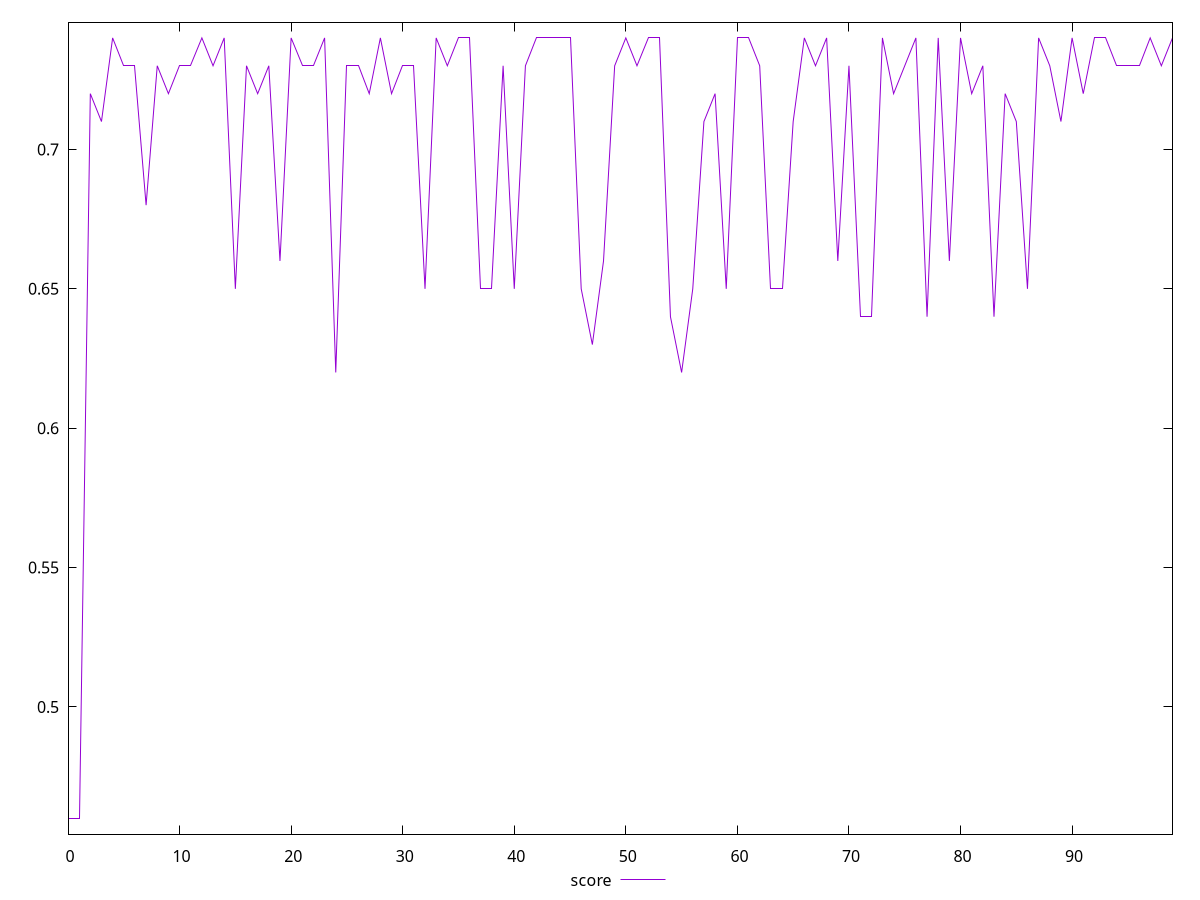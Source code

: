 reset

$score <<EOF
0 0.46
1 0.46
2 0.72
3 0.71
4 0.74
5 0.73
6 0.73
7 0.68
8 0.73
9 0.72
10 0.73
11 0.73
12 0.74
13 0.73
14 0.74
15 0.65
16 0.73
17 0.72
18 0.73
19 0.66
20 0.74
21 0.73
22 0.73
23 0.74
24 0.62
25 0.73
26 0.73
27 0.72
28 0.74
29 0.72
30 0.73
31 0.73
32 0.65
33 0.74
34 0.73
35 0.74
36 0.74
37 0.65
38 0.65
39 0.73
40 0.65
41 0.73
42 0.74
43 0.74
44 0.74
45 0.74
46 0.65
47 0.63
48 0.66
49 0.73
50 0.74
51 0.73
52 0.74
53 0.74
54 0.64
55 0.62
56 0.65
57 0.71
58 0.72
59 0.65
60 0.74
61 0.74
62 0.73
63 0.65
64 0.65
65 0.71
66 0.74
67 0.73
68 0.74
69 0.66
70 0.73
71 0.64
72 0.64
73 0.74
74 0.72
75 0.73
76 0.74
77 0.64
78 0.74
79 0.66
80 0.74
81 0.72
82 0.73
83 0.64
84 0.72
85 0.71
86 0.65
87 0.74
88 0.73
89 0.71
90 0.74
91 0.72
92 0.74
93 0.74
94 0.73
95 0.73
96 0.73
97 0.74
98 0.73
99 0.74
EOF

set key outside below
set xrange [0:99]
set yrange [0.4544:0.7456]
set trange [0.4544:0.7456]
set terminal svg size 640, 500 enhanced background rgb 'white'
set output "report_00017_2021-02-10T15-08-03.406Z/render-blocking-resources/samples/pages+cached+noadtech/score/values.svg"

plot $score title "score" with line

reset
